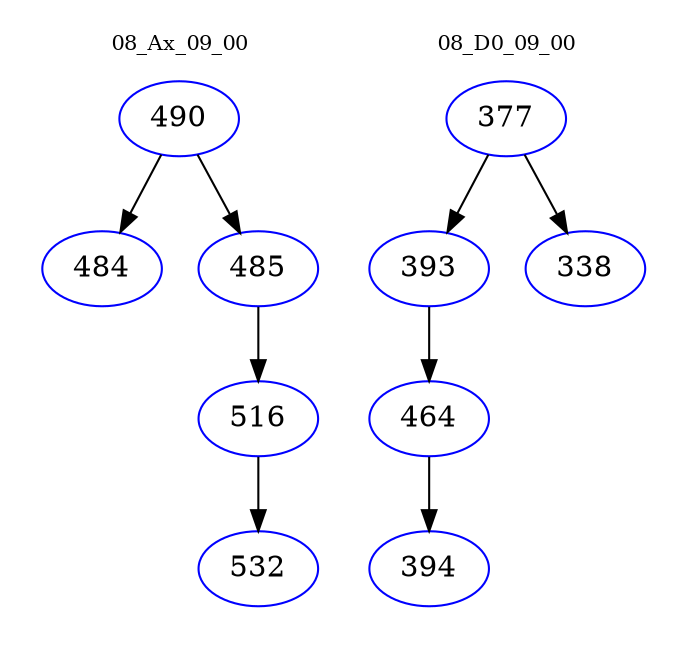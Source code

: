 digraph{
subgraph cluster_0 {
color = white
label = "08_Ax_09_00";
fontsize=10;
T0_490 [label="490", color="blue"]
T0_490 -> T0_484 [color="black"]
T0_484 [label="484", color="blue"]
T0_490 -> T0_485 [color="black"]
T0_485 [label="485", color="blue"]
T0_485 -> T0_516 [color="black"]
T0_516 [label="516", color="blue"]
T0_516 -> T0_532 [color="black"]
T0_532 [label="532", color="blue"]
}
subgraph cluster_1 {
color = white
label = "08_D0_09_00";
fontsize=10;
T1_377 [label="377", color="blue"]
T1_377 -> T1_393 [color="black"]
T1_393 [label="393", color="blue"]
T1_393 -> T1_464 [color="black"]
T1_464 [label="464", color="blue"]
T1_464 -> T1_394 [color="black"]
T1_394 [label="394", color="blue"]
T1_377 -> T1_338 [color="black"]
T1_338 [label="338", color="blue"]
}
}
